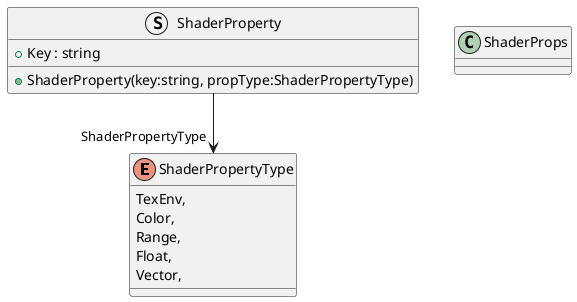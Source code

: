 @startuml
enum ShaderPropertyType {
    TexEnv,
    Color,
    Range,
    Float,
    Vector,
}
struct ShaderProperty {
    + Key : string
    + ShaderProperty(key:string, propType:ShaderPropertyType)
}
class ShaderProps {
}
ShaderProperty --> "ShaderPropertyType" ShaderPropertyType
@enduml
